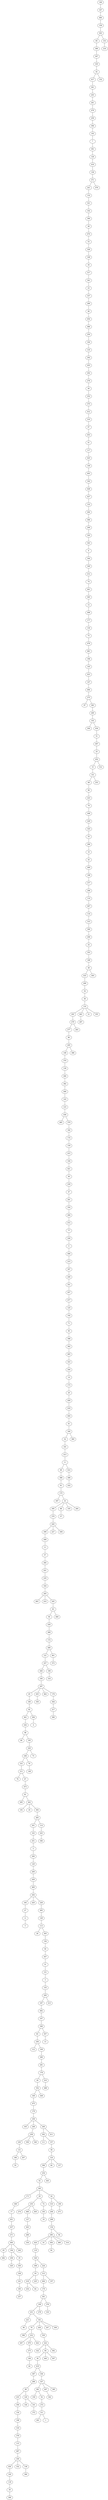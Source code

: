 graph Gnm_Erdo_Renyi_n500_m1000_DFS_I {
146;
167;
484;
158;
303;
85;
389;
367;
335;
42;
417;
361;
203;
261;
479;
259;
394;
193;
7;
391;
126;
416;
136;
371;
241;
132;
321;
102;
390;
48;
474;
53;
328;
168;
30;
317;
341;
23;
337;
289;
46;
454;
486;
250;
164;
135;
292;
455;
202;
276;
40;
252;
375;
412;
319;
97;
453;
41;
117;
425;
149;
403;
162;
428;
427;
122;
264;
306;
299;
320;
343;
8;
344;
349;
212;
74;
441;
365;
12;
498;
177;
130;
75;
478;
481;
196;
145;
423;
147;
494;
275;
87;
383;
269;
103;
304;
434;
51;
497;
25;
452;
15;
141;
68;
90;
223;
79;
448;
229;
325;
55;
286;
10;
43;
489;
188;
377;
296;
110;
467;
116;
315;
300;
206;
22;
353;
189;
49;
433;
499;
34;
38;
133;
293;
279;
277;
86;
205;
108;
370;
139;
266;
382;
446;
143;
123;
436;
485;
379;
182;
174;
159;
415;
104;
421;
60;
239;
47;
291;
354;
284;
472;
77;
226;
0;
406;
215;
347;
240;
351;
457;
477;
125;
192;
71;
95;
398;
362;
465;
323;
244;
14;
173;
20;
459;
418;
404;
61;
160;
32;
181;
413;
9;
69;
386;
91;
175;
397;
33;
395;
270;
420;
399;
408;
11;
57;
282;
431;
235;
324;
265;
483;
410;
245;
63;
56;
430;
468;
172;
490;
121;
257;
426;
100;
297;
45;
180;
82;
461;
242;
98;
80;
195;
220;
246;
331;
211;
76;
67;
473;
81;
285;
442;
191;
18;
393;
283;
201;
163;
251;
2;
200;
129;
209;
439;
469;
204;
184;
27;
6;
5;
429;
228;
495;
128;
113;
28;
305;
156;
59;
447;
31;
151;
3;
155;
295;
187;
492;
107;
348;
83;
256;
112;
109;
280;
281;
178;
26;
352;
169;
475;
179;
236;
165;
248;
238;
230;
131;
186;
50;
207;
358;
340;
249;
302;
111;
157;
58;
124;
384;
254;
52;
345;
171;
369;
17;
451;
437;
271;
400;
65;
482;
194;
258;
329;
35;
359;
338;
161;
185;
237;
262;
29;
255;
274;
466;
127;
443;
268;
334;
405;
72;
183;
19;
62;
310;
208;
298;
154;
290;
424;
119;
326;
308;
93;
218;
234;
64;
225;
224;
313;
464;
170;
301;
199;
231;
221;
96;
142;
78;
396;
232;
267;
470;
273;
106;
44;
422;
438;
339;
222;
322;
84;
36;
419;
387;
288;
89;
233;
356;
134;
198;
318;
378;
115;
487;
330;
450;
140;
118;
39;
368;
332;
138;
366;
120;
144;
101;
372;
336;
327;
381;
150;
54;
272;
311;
491;
1;
407;
342;
385;
440;
307;
392;
247;
309;
278;
376;
333;
197;
16;
456;
94;
480;
314;
92;
190;
471;
445;
66;
137;
411;
449;
210;
488;
357;
13;
213;
114;
243;
346;
70;
148;
73;
294;
4;
435;
350;
462;
176;
364;
217;
380;
166;
316;
401;
373;
460;
227;
458;
88;
37;
105;
260;
414;
496;
432;
360;
388;
263;
463;
287;
21;
355;
493;
253;
312;
476;
152;
153;
216;
146 -- 167;
167 -- 484;
484 -- 158;
158 -- 303;
303 -- 85;
85 -- 389;
389 -- 367;
367 -- 335;
335 -- 42;
42 -- 417;
417 -- 361;
361 -- 203;
203 -- 261;
261 -- 479;
479 -- 259;
259 -- 394;
394 -- 193;
193 -- 7;
7 -- 391;
391 -- 126;
126 -- 416;
416 -- 136;
136 -- 371;
371 -- 241;
241 -- 132;
132 -- 321;
321 -- 102;
102 -- 390;
390 -- 48;
48 -- 474;
474 -- 53;
53 -- 328;
328 -- 168;
168 -- 30;
30 -- 317;
317 -- 341;
341 -- 23;
23 -- 337;
337 -- 289;
289 -- 46;
46 -- 454;
454 -- 486;
486 -- 250;
250 -- 164;
164 -- 135;
135 -- 292;
292 -- 455;
455 -- 202;
202 -- 276;
276 -- 40;
40 -- 252;
252 -- 375;
375 -- 412;
412 -- 319;
319 -- 97;
97 -- 453;
453 -- 41;
41 -- 117;
117 -- 425;
425 -- 149;
149 -- 403;
403 -- 162;
162 -- 428;
428 -- 427;
427 -- 122;
122 -- 264;
264 -- 306;
306 -- 299;
299 -- 320;
320 -- 343;
343 -- 8;
8 -- 344;
344 -- 349;
349 -- 212;
212 -- 74;
74 -- 441;
441 -- 365;
365 -- 12;
12 -- 498;
498 -- 177;
177 -- 130;
130 -- 75;
75 -- 478;
478 -- 481;
481 -- 196;
196 -- 145;
145 -- 423;
423 -- 147;
147 -- 494;
494 -- 275;
275 -- 87;
275 -- 383;
383 -- 269;
269 -- 103;
103 -- 304;
103 -- 434;
434 -- 51;
51 -- 497;
497 -- 25;
25 -- 452;
452 -- 15;
15 -- 141;
141 -- 68;
68 -- 90;
90 -- 223;
223 -- 79;
79 -- 448;
448 -- 229;
229 -- 325;
325 -- 55;
55 -- 286;
286 -- 10;
10 -- 43;
43 -- 489;
489 -- 188;
188 -- 377;
377 -- 296;
296 -- 110;
110 -- 467;
467 -- 116;
116 -- 315;
315 -- 300;
300 -- 206;
206 -- 22;
22 -- 353;
353 -- 189;
189 -- 49;
49 -- 433;
433 -- 499;
499 -- 34;
34 -- 38;
38 -- 133;
133 -- 293;
293 -- 279;
279 -- 277;
277 -- 86;
86 -- 205;
205 -- 108;
108 -- 370;
370 -- 139;
139 -- 266;
266 -- 382;
382 -- 446;
446 -- 143;
143 -- 123;
123 -- 436;
436 -- 485;
436 -- 379;
379 -- 182;
182 -- 174;
174 -- 159;
159 -- 415;
415 -- 104;
104 -- 421;
421 -- 60;
60 -- 239;
239 -- 47;
47 -- 291;
291 -- 354;
354 -- 284;
284 -- 472;
472 -- 77;
77 -- 226;
226 -- 0;
0 -- 406;
406 -- 215;
215 -- 347;
347 -- 240;
240 -- 351;
351 -- 457;
457 -- 477;
477 -- 125;
125 -- 192;
192 -- 71;
71 -- 95;
95 -- 398;
398 -- 362;
362 -- 465;
465 -- 323;
323 -- 244;
244 -- 14;
14 -- 173;
173 -- 20;
20 -- 459;
459 -- 418;
418 -- 404;
404 -- 61;
61 -- 160;
160 -- 32;
32 -- 181;
181 -- 413;
413 -- 9;
9 -- 69;
69 -- 386;
386 -- 91;
91 -- 175;
175 -- 397;
175 -- 33;
33 -- 395;
395 -- 270;
270 -- 420;
420 -- 399;
399 -- 408;
408 -- 11;
11 -- 57;
57 -- 282;
282 -- 431;
431 -- 235;
235 -- 324;
324 -- 265;
265 -- 483;
265 -- 410;
265 -- 245;
245 -- 63;
63 -- 56;
56 -- 430;
430 -- 468;
468 -- 172;
172 -- 490;
490 -- 121;
121 -- 257;
257 -- 426;
426 -- 100;
100 -- 297;
297 -- 45;
45 -- 180;
180 -- 82;
82 -- 461;
461 -- 242;
242 -- 98;
98 -- 80;
98 -- 195;
195 -- 220;
220 -- 246;
246 -- 331;
331 -- 211;
211 -- 76;
211 -- 67;
67 -- 473;
473 -- 81;
81 -- 285;
81 -- 442;
442 -- 191;
442 -- 18;
442 -- 393;
393 -- 283;
283 -- 201;
201 -- 163;
163 -- 251;
251 -- 2;
2 -- 200;
200 -- 129;
129 -- 209;
209 -- 439;
439 -- 469;
469 -- 204;
204 -- 184;
184 -- 27;
27 -- 6;
6 -- 5;
204 -- 429;
204 -- 228;
228 -- 495;
495 -- 128;
128 -- 113;
113 -- 28;
113 -- 305;
305 -- 156;
156 -- 59;
59 -- 447;
447 -- 31;
31 -- 151;
151 -- 3;
3 -- 155;
155 -- 295;
295 -- 187;
187 -- 492;
492 -- 107;
107 -- 348;
348 -- 83;
83 -- 256;
256 -- 112;
256 -- 109;
109 -- 280;
280 -- 281;
281 -- 178;
178 -- 26;
26 -- 352;
352 -- 169;
169 -- 475;
475 -- 179;
179 -- 236;
236 -- 165;
236 -- 248;
248 -- 238;
238 -- 230;
230 -- 131;
131 -- 186;
186 -- 50;
131 -- 207;
238 -- 358;
238 -- 340;
236 -- 249;
249 -- 302;
302 -- 111;
302 -- 157;
157 -- 58;
58 -- 124;
124 -- 384;
384 -- 254;
254 -- 52;
52 -- 345;
345 -- 171;
171 -- 369;
369 -- 17;
17 -- 451;
451 -- 437;
437 -- 271;
271 -- 400;
400 -- 65;
65 -- 482;
400 -- 194;
194 -- 258;
258 -- 329;
194 -- 35;
35 -- 359;
359 -- 338;
338 -- 161;
161 -- 185;
185 -- 237;
400 -- 262;
345 -- 29;
29 -- 255;
255 -- 274;
255 -- 466;
466 -- 127;
127 -- 443;
443 -- 268;
268 -- 334;
255 -- 405;
29 -- 72;
72 -- 183;
183 -- 19;
345 -- 62;
62 -- 310;
310 -- 208;
208 -- 298;
298 -- 154;
154 -- 290;
290 -- 424;
424 -- 119;
119 -- 326;
326 -- 308;
308 -- 93;
93 -- 218;
218 -- 234;
218 -- 64;
93 -- 225;
326 -- 224;
224 -- 313;
313 -- 464;
464 -- 170;
170 -- 301;
301 -- 199;
199 -- 231;
231 -- 221;
221 -- 96;
231 -- 142;
142 -- 78;
78 -- 396;
78 -- 232;
232 -- 267;
232 -- 470;
470 -- 273;
273 -- 106;
106 -- 44;
232 -- 422;
142 -- 438;
438 -- 339;
339 -- 222;
222 -- 322;
222 -- 84;
84 -- 36;
36 -- 419;
419 -- 387;
387 -- 288;
288 -- 89;
89 -- 233;
233 -- 356;
356 -- 134;
134 -- 198;
198 -- 318;
318 -- 378;
378 -- 115;
115 -- 487;
487 -- 330;
330 -- 450;
450 -- 140;
140 -- 118;
118 -- 39;
39 -- 368;
330 -- 332;
330 -- 138;
138 -- 366;
89 -- 120;
120 -- 144;
120 -- 101;
101 -- 372;
419 -- 336;
336 -- 327;
327 -- 381;
381 -- 150;
381 -- 54;
54 -- 272;
272 -- 311;
311 -- 491;
311 -- 1;
327 -- 407;
407 -- 342;
327 -- 385;
84 -- 440;
84 -- 307;
222 -- 392;
142 -- 247;
142 -- 309;
199 -- 278;
301 -- 376;
376 -- 333;
313 -- 197;
290 -- 16;
290 -- 456;
456 -- 94;
290 -- 480;
290 -- 314;
154 -- 92;
62 -- 190;
190 -- 471;
254 -- 445;
124 -- 66;
124 -- 137;
249 -- 411;
352 -- 449;
178 -- 210;
210 -- 488;
348 -- 357;
357 -- 13;
295 -- 213;
283 -- 114;
114 -- 243;
243 -- 346;
246 -- 70;
70 -- 148;
220 -- 73;
82 -- 294;
294 -- 4;
297 -- 435;
435 -- 350;
297 -- 462;
297 -- 176;
176 -- 364;
364 -- 217;
217 -- 380;
257 -- 166;
166 -- 316;
490 -- 401;
401 -- 373;
63 -- 460;
420 -- 227;
420 -- 458;
33 -- 88;
88 -- 37;
33 -- 105;
33 -- 260;
9 -- 414;
414 -- 496;
496 -- 432;
160 -- 360;
205 -- 388;
279 -- 263;
133 -- 463;
463 -- 287;
133 -- 21;
133 -- 355;
49 -- 493;
141 -- 253;
452 -- 312;
371 -- 476;
42 -- 152;
303 -- 153;
153 -- 216;
}